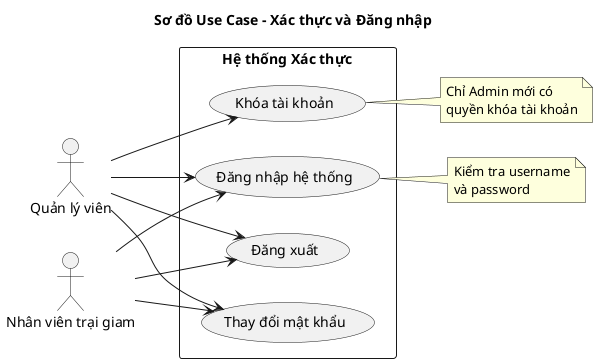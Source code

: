 @startuml "Sơ đồ Use Case - Xác thực và Đăng nhập"

title Sơ đồ Use Case - Xác thực và Đăng nhập

left to right direction

actor "Quản lý viên" as Admin
actor "Nhân viên trại giam" as Staff

rectangle "Hệ thống Xác thực" {
    usecase "Đăng nhập hệ thống" as UC1
    usecase "Đăng xuất" as UC2
    usecase "Thay đổi mật khẩu" as UC3
    usecase "Khóa tài khoản" as UC4
}

' Quan hệ với Admin
Admin --> UC1
Admin --> UC2
Admin --> UC3
Admin --> UC4

' Quan hệ với Staff
Staff --> UC1
Staff --> UC2
Staff --> UC3

note right of UC1
  Kiểm tra username
  và password
end note

note right of UC4
  Chỉ Admin mới có
  quyền khóa tài khoản
end note

@enduml 